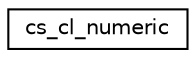 digraph "Graphical Class Hierarchy"
{
 // INTERACTIVE_SVG=YES
  edge [fontname="Helvetica",fontsize="10",labelfontname="Helvetica",labelfontsize="10"];
  node [fontname="Helvetica",fontsize="10",shape=record];
  rankdir="LR";
  Node1 [label="cs_cl_numeric",height=0.2,width=0.4,color="black", fillcolor="white", style="filled",URL="$structcs__cl__numeric.html"];
}
